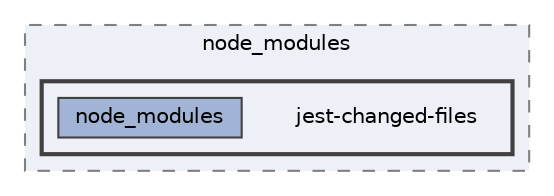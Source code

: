 digraph "C:/Users/arisc/OneDrive/Documents/GitHub/FINAL/EcoEats-Project/node_modules/jest-changed-files"
{
 // LATEX_PDF_SIZE
  bgcolor="transparent";
  edge [fontname=Helvetica,fontsize=10,labelfontname=Helvetica,labelfontsize=10];
  node [fontname=Helvetica,fontsize=10,shape=box,height=0.2,width=0.4];
  compound=true
  subgraph clusterdir_5091f2b68170d33f954320199e2fed0a {
    graph [ bgcolor="#edf0f7", pencolor="grey50", label="node_modules", fontname=Helvetica,fontsize=10 style="filled,dashed", URL="dir_5091f2b68170d33f954320199e2fed0a.html",tooltip=""]
  subgraph clusterdir_3d43332a441dfe05b48d5e49335044d1 {
    graph [ bgcolor="#edf0f7", pencolor="grey25", label="", fontname=Helvetica,fontsize=10 style="filled,bold", URL="dir_3d43332a441dfe05b48d5e49335044d1.html",tooltip=""]
    dir_3d43332a441dfe05b48d5e49335044d1 [shape=plaintext, label="jest-changed-files"];
  dir_5107c4ee3c178b39e15ab43655b0798d [label="node_modules", fillcolor="#a2b4d6", color="grey25", style="filled", URL="dir_5107c4ee3c178b39e15ab43655b0798d.html",tooltip=""];
  }
  }
}
